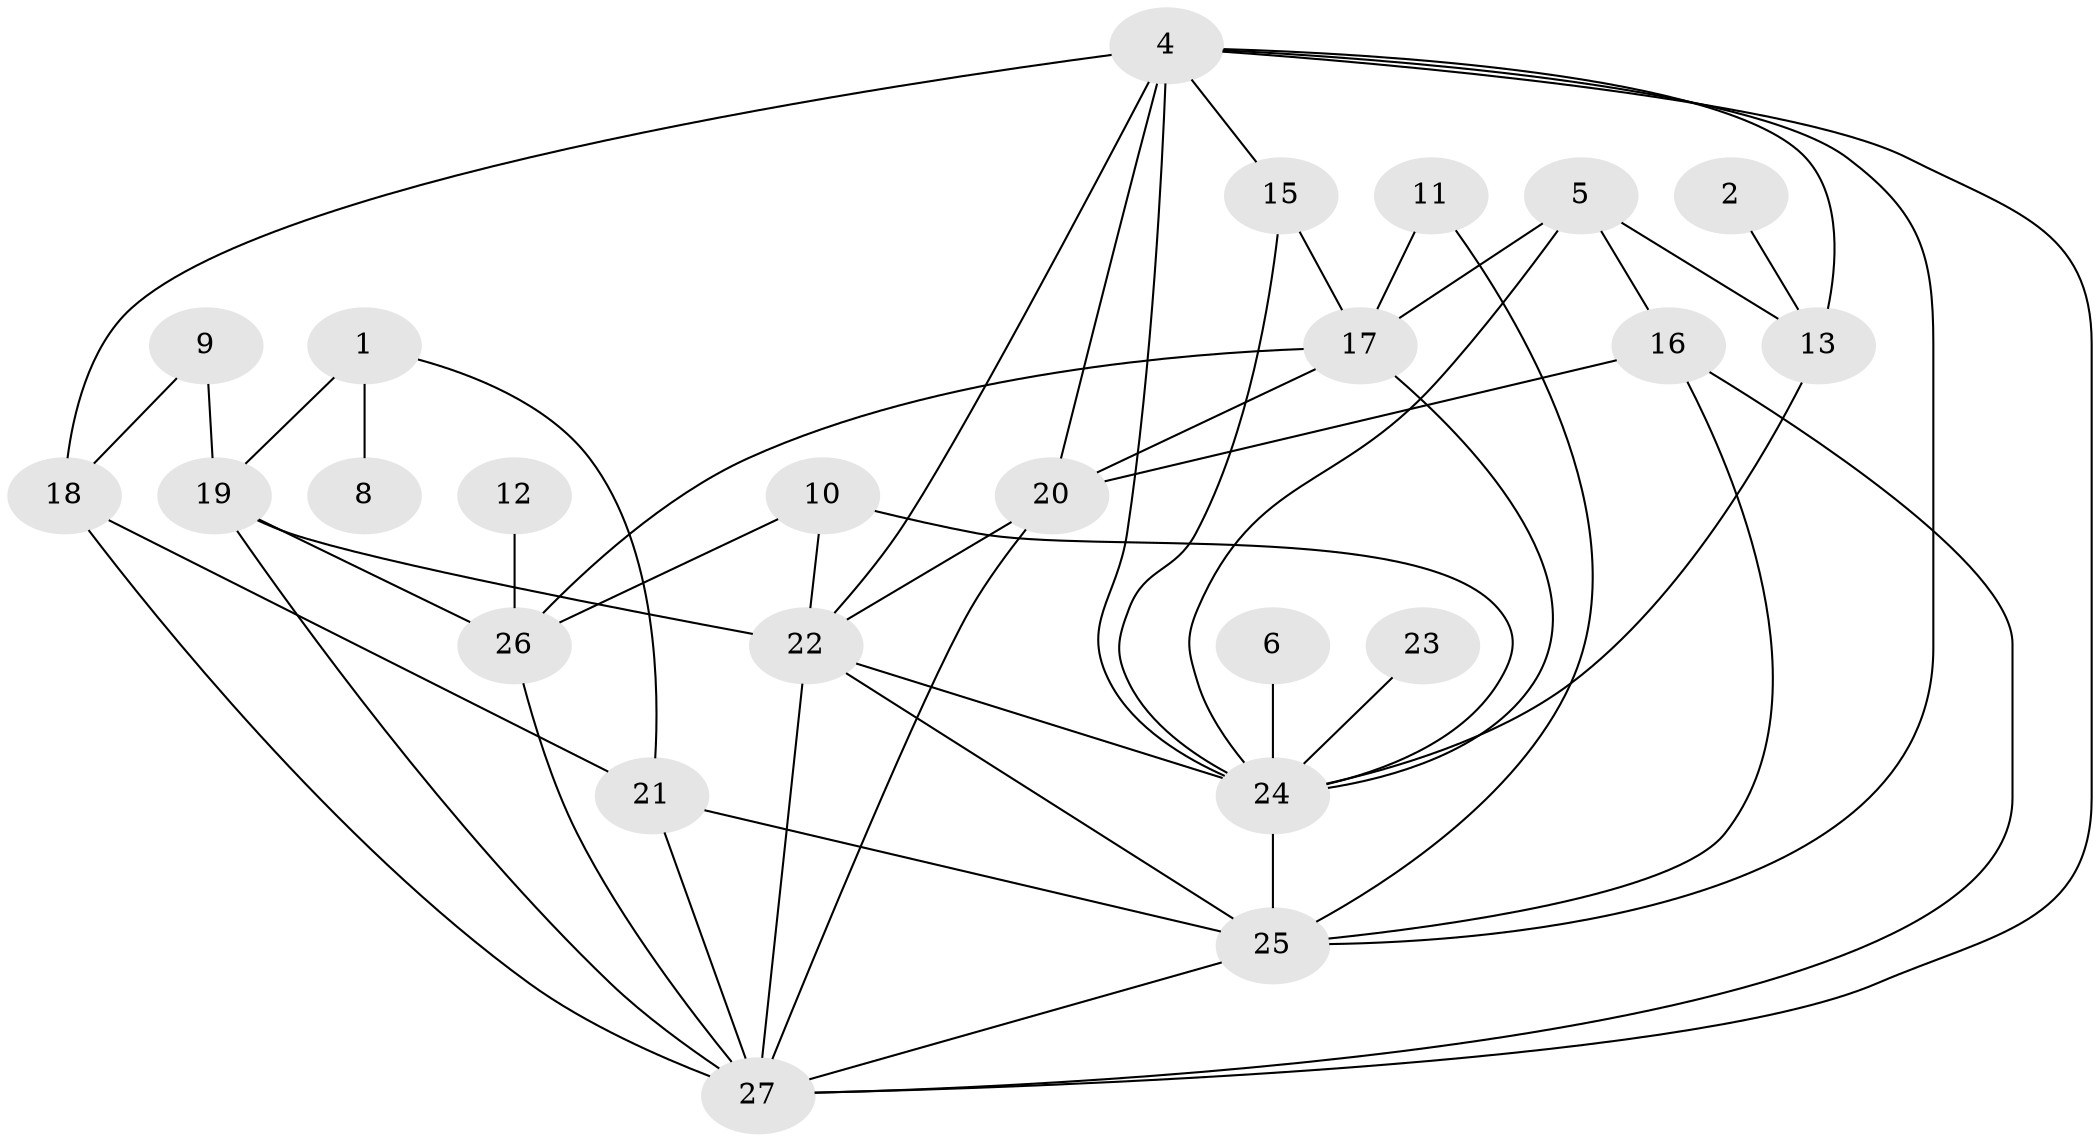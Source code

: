 // original degree distribution, {3: 0.16666666666666666, 6: 0.07407407407407407, 1: 0.09259259259259259, 5: 0.07407407407407407, 4: 0.18518518518518517, 0: 0.05555555555555555, 2: 0.3333333333333333, 8: 0.018518518518518517}
// Generated by graph-tools (version 1.1) at 2025/25/03/09/25 03:25:13]
// undirected, 24 vertices, 50 edges
graph export_dot {
graph [start="1"]
  node [color=gray90,style=filled];
  1;
  2;
  4;
  5;
  6;
  8;
  9;
  10;
  11;
  12;
  13;
  15;
  16;
  17;
  18;
  19;
  20;
  21;
  22;
  23;
  24;
  25;
  26;
  27;
  1 -- 8 [weight=1.0];
  1 -- 19 [weight=1.0];
  1 -- 21 [weight=1.0];
  2 -- 13 [weight=1.0];
  4 -- 13 [weight=1.0];
  4 -- 15 [weight=1.0];
  4 -- 18 [weight=1.0];
  4 -- 20 [weight=2.0];
  4 -- 22 [weight=1.0];
  4 -- 24 [weight=1.0];
  4 -- 25 [weight=1.0];
  4 -- 27 [weight=1.0];
  5 -- 13 [weight=1.0];
  5 -- 16 [weight=1.0];
  5 -- 17 [weight=1.0];
  5 -- 24 [weight=1.0];
  6 -- 24 [weight=1.0];
  9 -- 18 [weight=1.0];
  9 -- 19 [weight=1.0];
  10 -- 22 [weight=2.0];
  10 -- 24 [weight=1.0];
  10 -- 26 [weight=1.0];
  11 -- 17 [weight=1.0];
  11 -- 25 [weight=1.0];
  12 -- 26 [weight=1.0];
  13 -- 24 [weight=1.0];
  15 -- 17 [weight=1.0];
  15 -- 24 [weight=1.0];
  16 -- 20 [weight=1.0];
  16 -- 25 [weight=1.0];
  16 -- 27 [weight=1.0];
  17 -- 20 [weight=1.0];
  17 -- 24 [weight=1.0];
  17 -- 26 [weight=1.0];
  18 -- 21 [weight=1.0];
  18 -- 27 [weight=1.0];
  19 -- 22 [weight=1.0];
  19 -- 26 [weight=1.0];
  19 -- 27 [weight=1.0];
  20 -- 22 [weight=1.0];
  20 -- 27 [weight=1.0];
  21 -- 25 [weight=1.0];
  21 -- 27 [weight=1.0];
  22 -- 24 [weight=1.0];
  22 -- 25 [weight=1.0];
  22 -- 27 [weight=1.0];
  23 -- 24 [weight=1.0];
  24 -- 25 [weight=1.0];
  25 -- 27 [weight=1.0];
  26 -- 27 [weight=2.0];
}
